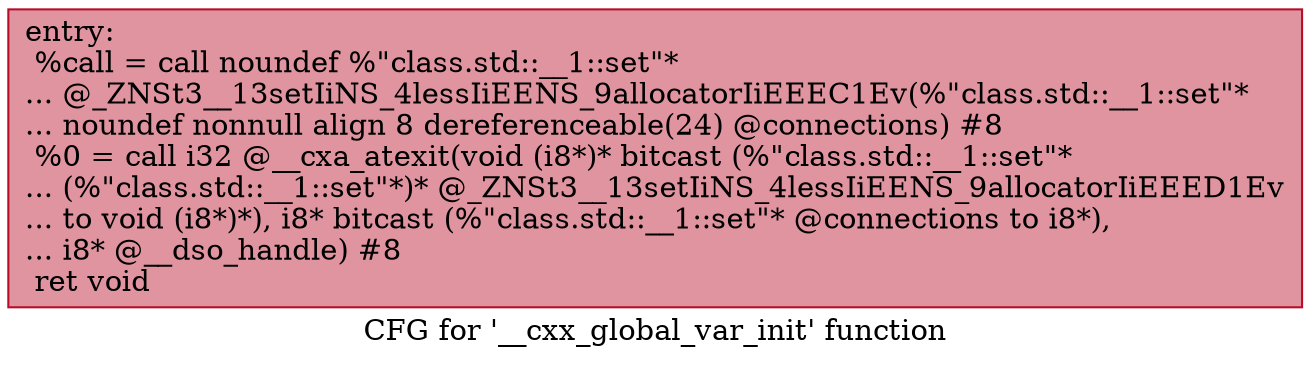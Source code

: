 digraph "CFG for '__cxx_global_var_init' function" {
	label="CFG for '__cxx_global_var_init' function";

	Node0x6000025552c0 [shape=record,color="#b70d28ff", style=filled, fillcolor="#b70d2870",label="{entry:\l  %call = call noundef %\"class.std::__1::set\"*\l... @_ZNSt3__13setIiNS_4lessIiEENS_9allocatorIiEEEC1Ev(%\"class.std::__1::set\"*\l... noundef nonnull align 8 dereferenceable(24) @connections) #8\l  %0 = call i32 @__cxa_atexit(void (i8*)* bitcast (%\"class.std::__1::set\"*\l... (%\"class.std::__1::set\"*)* @_ZNSt3__13setIiNS_4lessIiEENS_9allocatorIiEEED1Ev\l... to void (i8*)*), i8* bitcast (%\"class.std::__1::set\"* @connections to i8*),\l... i8* @__dso_handle) #8\l  ret void\l}"];
}
